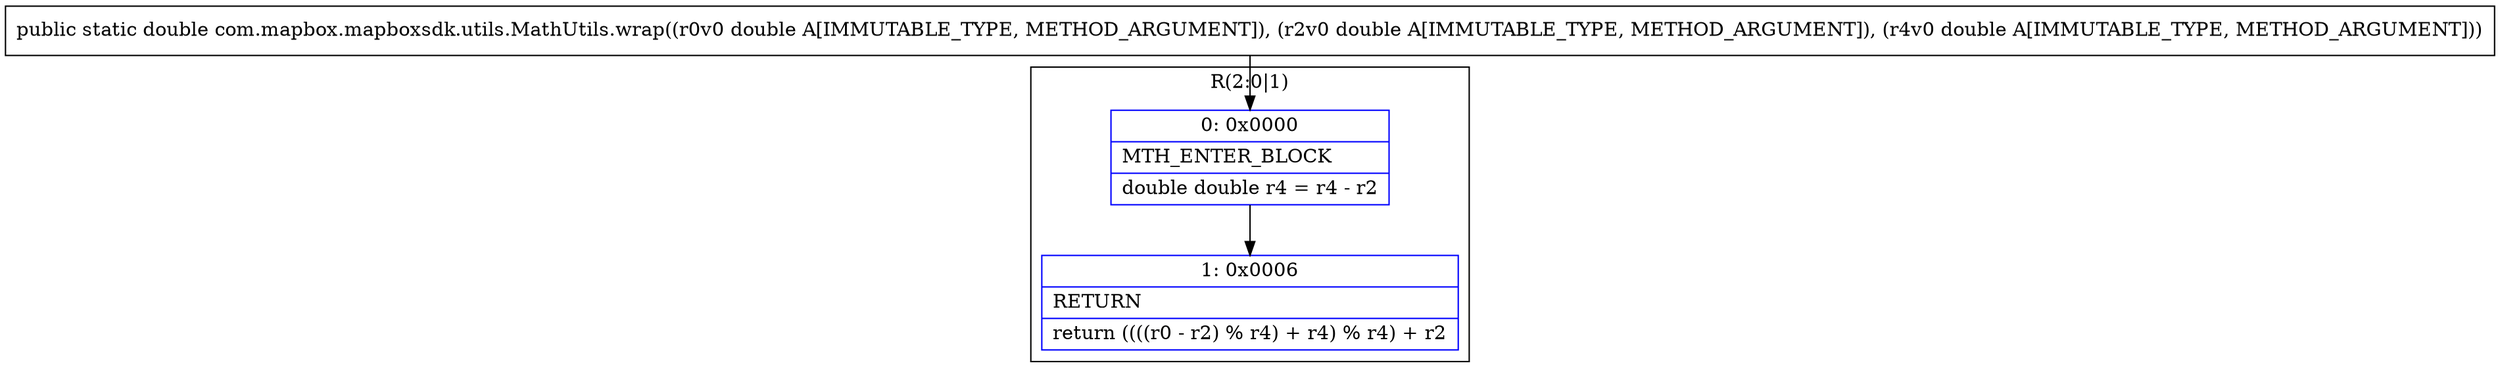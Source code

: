 digraph "CFG forcom.mapbox.mapboxsdk.utils.MathUtils.wrap(DDD)D" {
subgraph cluster_Region_575929275 {
label = "R(2:0|1)";
node [shape=record,color=blue];
Node_0 [shape=record,label="{0\:\ 0x0000|MTH_ENTER_BLOCK\l|double double r4 = r4 \- r2\l}"];
Node_1 [shape=record,label="{1\:\ 0x0006|RETURN\l|return ((((r0 \- r2) % r4) + r4) % r4) + r2\l}"];
}
MethodNode[shape=record,label="{public static double com.mapbox.mapboxsdk.utils.MathUtils.wrap((r0v0 double A[IMMUTABLE_TYPE, METHOD_ARGUMENT]), (r2v0 double A[IMMUTABLE_TYPE, METHOD_ARGUMENT]), (r4v0 double A[IMMUTABLE_TYPE, METHOD_ARGUMENT])) }"];
MethodNode -> Node_0;
Node_0 -> Node_1;
}

